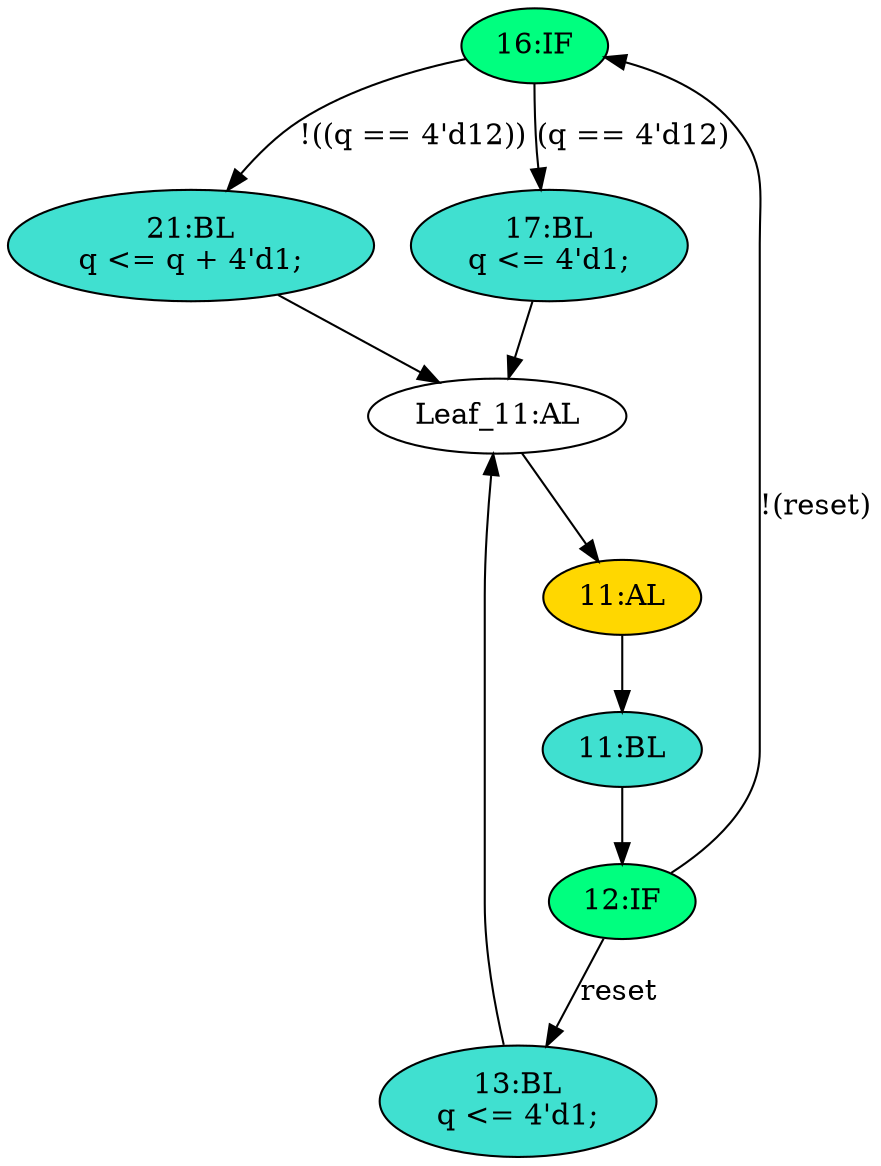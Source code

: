 strict digraph "compose( ,  )" {
	node [label="\N"];
	"16:IF"	[ast="<pyverilog.vparser.ast.IfStatement object at 0x7ff43c84ee90>",
		fillcolor=springgreen,
		label="16:IF",
		statements="[]",
		style=filled,
		typ=IfStatement];
	"21:BL"	[ast="<pyverilog.vparser.ast.Block object at 0x7ff43c8a4210>",
		fillcolor=turquoise,
		label="21:BL
q <= q + 4'd1;",
		statements="[<pyverilog.vparser.ast.NonblockingSubstitution object at 0x7ff43c8b2550>]",
		style=filled,
		typ=Block];
	"16:IF" -> "21:BL"	[cond="['q']",
		label="!((q == 4'd12))",
		lineno=16];
	"17:BL"	[ast="<pyverilog.vparser.ast.Block object at 0x7ff43c8a4790>",
		fillcolor=turquoise,
		label="17:BL
q <= 4'd1;",
		statements="[<pyverilog.vparser.ast.NonblockingSubstitution object at 0x7ff43c8a4890>]",
		style=filled,
		typ=Block];
	"16:IF" -> "17:BL"	[cond="['q']",
		label="(q == 4'd12)",
		lineno=16];
	"Leaf_11:AL"	[def_var="['q']",
		label="Leaf_11:AL"];
	"21:BL" -> "Leaf_11:AL"	[cond="[]",
		lineno=None];
	"12:IF"	[ast="<pyverilog.vparser.ast.IfStatement object at 0x7ff43c8b7090>",
		fillcolor=springgreen,
		label="12:IF",
		statements="[]",
		style=filled,
		typ=IfStatement];
	"12:IF" -> "16:IF"	[cond="['reset']",
		label="!(reset)",
		lineno=12];
	"13:BL"	[ast="<pyverilog.vparser.ast.Block object at 0x7ff43c935e10>",
		fillcolor=turquoise,
		label="13:BL
q <= 4'd1;",
		statements="[<pyverilog.vparser.ast.NonblockingSubstitution object at 0x7ff43c8b7390>]",
		style=filled,
		typ=Block];
	"12:IF" -> "13:BL"	[cond="['reset']",
		label=reset,
		lineno=12];
	"17:BL" -> "Leaf_11:AL"	[cond="[]",
		lineno=None];
	"11:BL"	[ast="<pyverilog.vparser.ast.Block object at 0x7ff43c935690>",
		fillcolor=turquoise,
		label="11:BL",
		statements="[]",
		style=filled,
		typ=Block];
	"11:BL" -> "12:IF"	[cond="[]",
		lineno=None];
	"11:AL"	[ast="<pyverilog.vparser.ast.Always object at 0x7ff43c8ab150>",
		clk_sens=True,
		fillcolor=gold,
		label="11:AL",
		sens="['clk']",
		statements="[]",
		style=filled,
		typ=Always,
		use_var="['reset', 'q']"];
	"Leaf_11:AL" -> "11:AL";
	"13:BL" -> "Leaf_11:AL"	[cond="[]",
		lineno=None];
	"11:AL" -> "11:BL"	[cond="[]",
		lineno=None];
}
